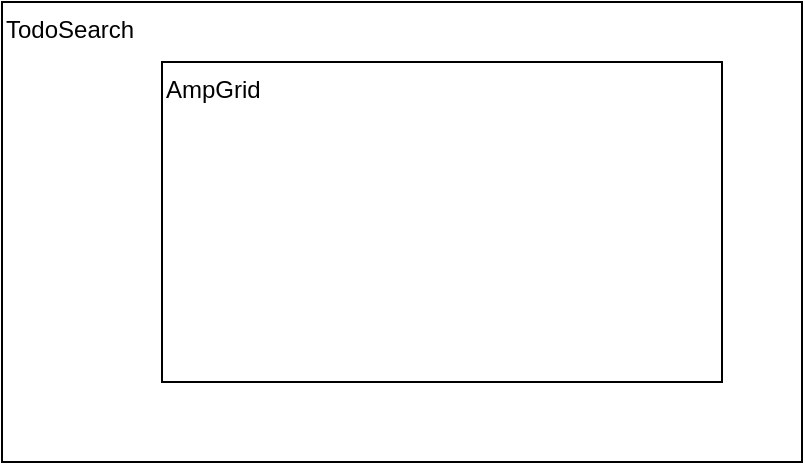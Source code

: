<mxfile version="28.2.5">
  <diagram name="Page-1" id="vXoPtYF4PZFj7REH3g7t">
    <mxGraphModel dx="1426" dy="743" grid="1" gridSize="10" guides="1" tooltips="1" connect="1" arrows="1" fold="1" page="1" pageScale="1" pageWidth="827" pageHeight="1169" math="0" shadow="0">
      <root>
        <mxCell id="0" />
        <mxCell id="1" parent="0" />
        <mxCell id="iU_hsehDUaXlxSYWORCx-1" value="TodoSearch&lt;div&gt;&lt;br&gt;&lt;/div&gt;" style="rounded=0;whiteSpace=wrap;html=1;verticalAlign=top;align=left;" vertex="1" parent="1">
          <mxGeometry x="40" y="170" width="400" height="230" as="geometry" />
        </mxCell>
        <mxCell id="iU_hsehDUaXlxSYWORCx-2" value="&lt;div&gt;AmpGrid&lt;/div&gt;" style="rounded=0;whiteSpace=wrap;html=1;verticalAlign=top;align=left;" vertex="1" parent="1">
          <mxGeometry x="120" y="200" width="280" height="160" as="geometry" />
        </mxCell>
      </root>
    </mxGraphModel>
  </diagram>
</mxfile>
